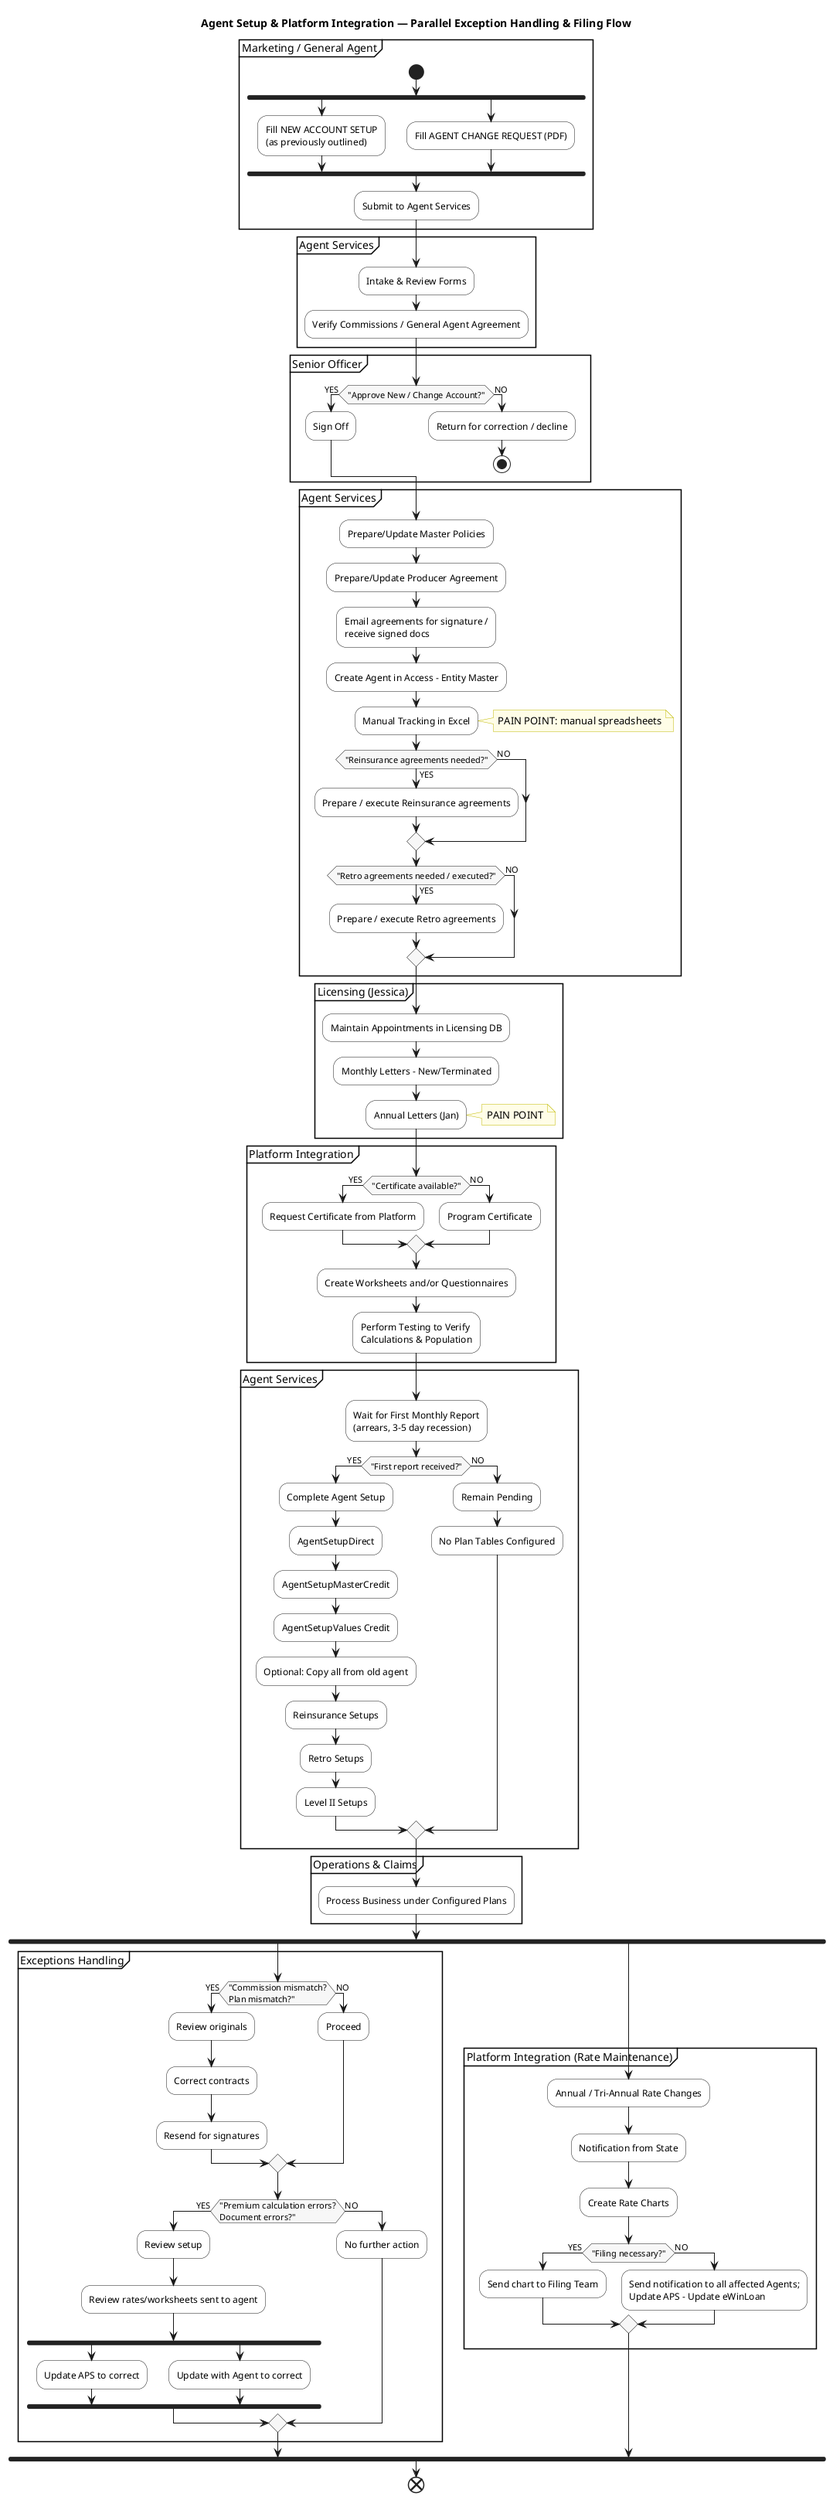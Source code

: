@startuml
title Agent Setup & Platform Integration — Parallel Exception Handling & Filing Flow

skinparam activity {
  BackgroundColor White
  BarColor #222
  StartColor #222
  EndColor #222
  DiamondBackgroundColor #f7f7f7
}
skinparam note {
  BackgroundColor #fffde7
  BorderColor #c0b800
}

partition "Marketing / General Agent" {
  start
  fork
    :Fill NEW ACCOUNT SETUP\n(as previously outlined);
  fork again
    :Fill AGENT CHANGE REQUEST (PDF);
  end fork
  :Submit to Agent Services;
}

partition "Agent Services" {
  :Intake & Review Forms;
  :Verify Commissions / General Agent Agreement;
}

partition "Senior Officer" {
  if ("Approve New / Change Account?") then (YES)
    :Sign Off;
  else (NO)
    :Return for correction / decline;
    stop
  endif
}

partition "Agent Services" {
  :Prepare/Update Master Policies;
  :Prepare/Update Producer Agreement;
  :Email agreements for signature /\nreceive signed docs;
  :Create Agent in Access – Entity Master;
  :Manual Tracking in Excel;
  note right
    PAIN POINT: manual spreadsheets
  end note

  if ("Reinsurance agreements needed?") then (YES)
    :Prepare / execute Reinsurance agreements;
  else (NO)
  endif

  if ("Retro agreements needed / executed?") then (YES)
    :Prepare / execute Retro agreements;
  else (NO)
  endif
}

partition "Licensing (Jessica)" {
  :Maintain Appointments in Licensing DB;
  :Monthly Letters – New/Terminated;
  :Annual Letters (Jan);
  note right
    PAIN POINT
  end note
}

partition "Platform Integration" {
  if ("Certificate available?") then (YES)
    :Request Certificate from Platform;
  else (NO)
    :Program Certificate;
  endif

  :Create Worksheets and/or Questionnaires;
  :Perform Testing to Verify\nCalculations & Population;
}

partition "Agent Services" {
  :Wait for First Monthly Report\n(arrears, 3–5 day recession);
  if ("First report received?") then (YES)
    :Complete Agent Setup;
    :AgentSetupDirect;
    :AgentSetupMasterCredit;
    :AgentSetupValues Credit;
    :Optional: Copy all from old agent;
    :Reinsurance Setups;
    :Retro Setups;
    :Level II Setups;
  else (NO)
    :Remain Pending;
    :No Plan Tables Configured;
  endif
}

partition "Operations & Claims" {
  :Process Business under Configured Plans;
}

' -------------------- PARALLEL START --------------------
fork

  partition "Exceptions Handling" {
    if ("Commission mismatch?\nPlan mismatch?") then (YES)
      :Review originals;
      :Correct contracts;
      :Resend for signatures;
    else (NO)
      :Proceed;
    endif

    if ("Premium calculation errors?\nDocument errors?") then (YES)
      :Review setup;
      :Review rates/worksheets sent to agent;
      fork
        :Update APS to correct;
      fork again
        :Update with Agent to correct;
      end fork
    else (NO)
      :No further action;
    endif
  }

fork again

  partition "Platform Integration (Rate Maintenance)" {
    :Annual / Tri-Annual Rate Changes;
    :Notification from State;
    :Create Rate Charts;
    if ("Filing necessary?") then (YES)
      :Send chart to Filing Team;
    else (NO)
      :Send notification to all affected Agents;\nUpdate APS – Update eWinLoan;
    endif
  }

end fork
' -------------------- PARALLEL END --------------------

end
@enduml
